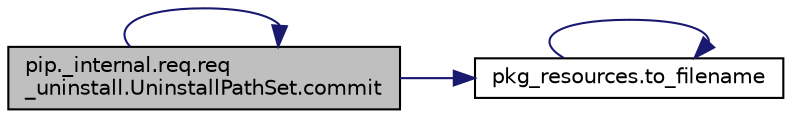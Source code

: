 digraph "pip._internal.req.req_uninstall.UninstallPathSet.commit"
{
 // LATEX_PDF_SIZE
  edge [fontname="Helvetica",fontsize="10",labelfontname="Helvetica",labelfontsize="10"];
  node [fontname="Helvetica",fontsize="10",shape=record];
  rankdir="LR";
  Node1 [label="pip._internal.req.req\l_uninstall.UninstallPathSet.commit",height=0.2,width=0.4,color="black", fillcolor="grey75", style="filled", fontcolor="black",tooltip=" "];
  Node1 -> Node1 [color="midnightblue",fontsize="10",style="solid",fontname="Helvetica"];
  Node1 -> Node2 [color="midnightblue",fontsize="10",style="solid",fontname="Helvetica"];
  Node2 [label="pkg_resources.to_filename",height=0.2,width=0.4,color="black", fillcolor="white", style="filled",URL="$d0/de1/namespacepkg__resources.html#a6c980c35b437e195d4ab09e4fac70626",tooltip=" "];
  Node2 -> Node2 [color="midnightblue",fontsize="10",style="solid",fontname="Helvetica"];
}
